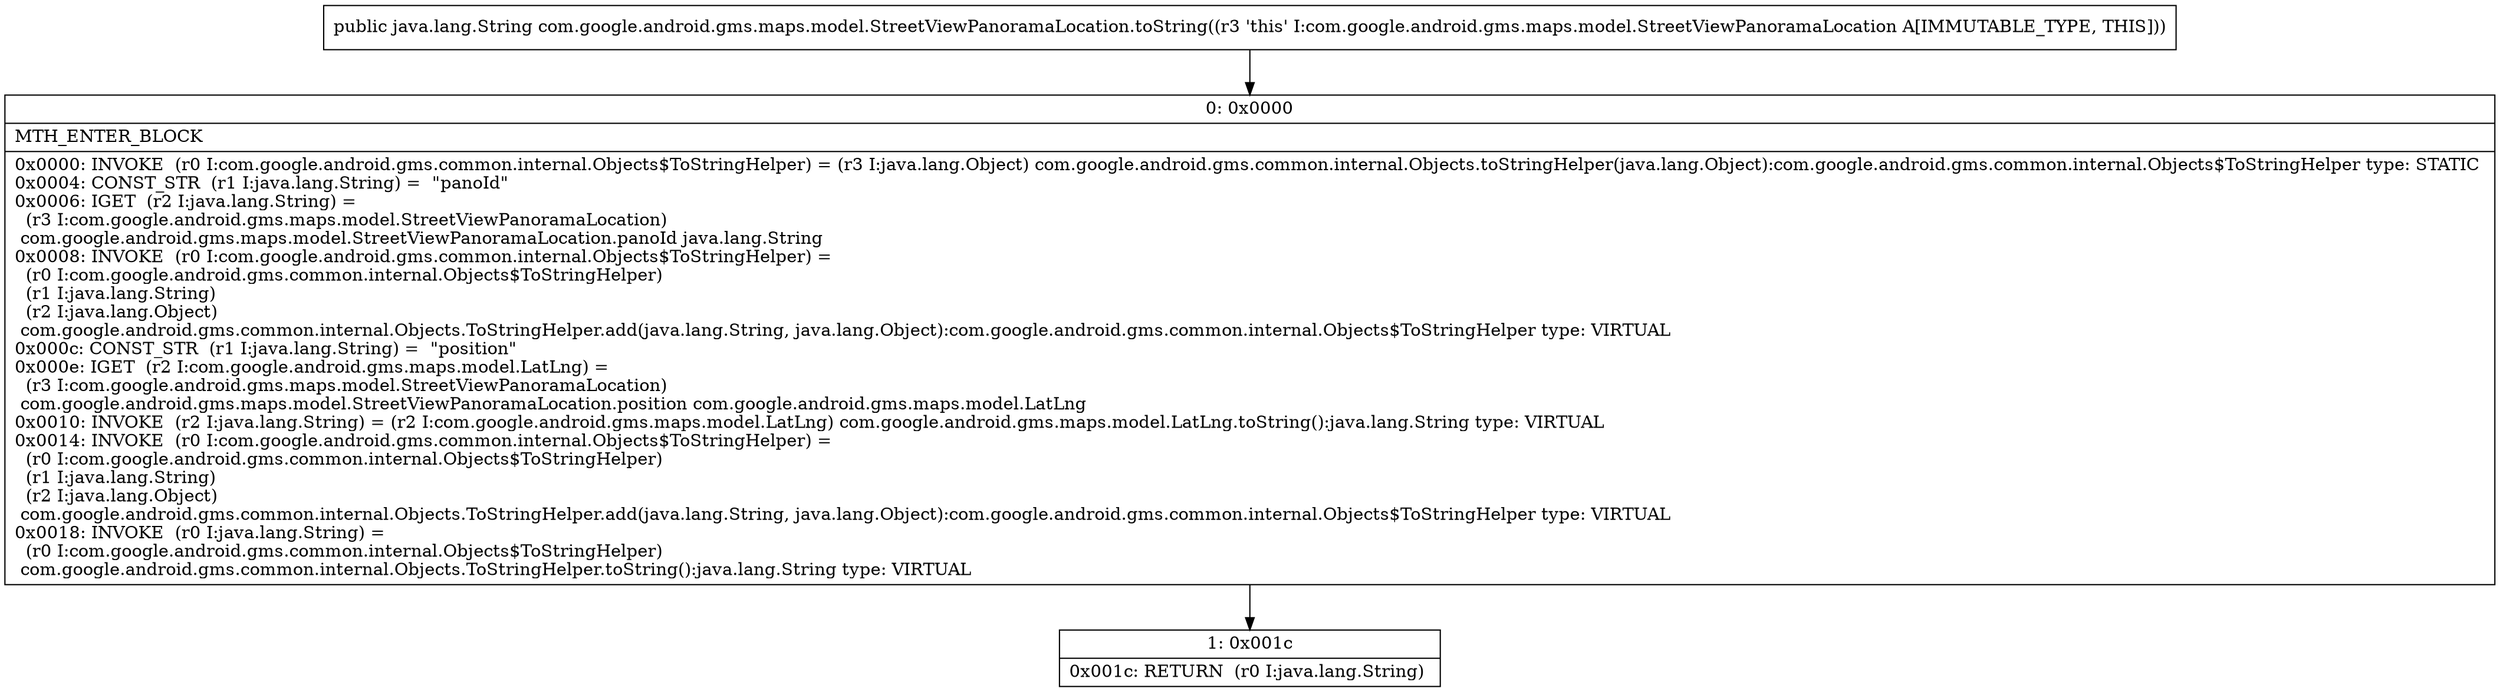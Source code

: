 digraph "CFG forcom.google.android.gms.maps.model.StreetViewPanoramaLocation.toString()Ljava\/lang\/String;" {
Node_0 [shape=record,label="{0\:\ 0x0000|MTH_ENTER_BLOCK\l|0x0000: INVOKE  (r0 I:com.google.android.gms.common.internal.Objects$ToStringHelper) = (r3 I:java.lang.Object) com.google.android.gms.common.internal.Objects.toStringHelper(java.lang.Object):com.google.android.gms.common.internal.Objects$ToStringHelper type: STATIC \l0x0004: CONST_STR  (r1 I:java.lang.String) =  \"panoId\" \l0x0006: IGET  (r2 I:java.lang.String) = \l  (r3 I:com.google.android.gms.maps.model.StreetViewPanoramaLocation)\l com.google.android.gms.maps.model.StreetViewPanoramaLocation.panoId java.lang.String \l0x0008: INVOKE  (r0 I:com.google.android.gms.common.internal.Objects$ToStringHelper) = \l  (r0 I:com.google.android.gms.common.internal.Objects$ToStringHelper)\l  (r1 I:java.lang.String)\l  (r2 I:java.lang.Object)\l com.google.android.gms.common.internal.Objects.ToStringHelper.add(java.lang.String, java.lang.Object):com.google.android.gms.common.internal.Objects$ToStringHelper type: VIRTUAL \l0x000c: CONST_STR  (r1 I:java.lang.String) =  \"position\" \l0x000e: IGET  (r2 I:com.google.android.gms.maps.model.LatLng) = \l  (r3 I:com.google.android.gms.maps.model.StreetViewPanoramaLocation)\l com.google.android.gms.maps.model.StreetViewPanoramaLocation.position com.google.android.gms.maps.model.LatLng \l0x0010: INVOKE  (r2 I:java.lang.String) = (r2 I:com.google.android.gms.maps.model.LatLng) com.google.android.gms.maps.model.LatLng.toString():java.lang.String type: VIRTUAL \l0x0014: INVOKE  (r0 I:com.google.android.gms.common.internal.Objects$ToStringHelper) = \l  (r0 I:com.google.android.gms.common.internal.Objects$ToStringHelper)\l  (r1 I:java.lang.String)\l  (r2 I:java.lang.Object)\l com.google.android.gms.common.internal.Objects.ToStringHelper.add(java.lang.String, java.lang.Object):com.google.android.gms.common.internal.Objects$ToStringHelper type: VIRTUAL \l0x0018: INVOKE  (r0 I:java.lang.String) = \l  (r0 I:com.google.android.gms.common.internal.Objects$ToStringHelper)\l com.google.android.gms.common.internal.Objects.ToStringHelper.toString():java.lang.String type: VIRTUAL \l}"];
Node_1 [shape=record,label="{1\:\ 0x001c|0x001c: RETURN  (r0 I:java.lang.String) \l}"];
MethodNode[shape=record,label="{public java.lang.String com.google.android.gms.maps.model.StreetViewPanoramaLocation.toString((r3 'this' I:com.google.android.gms.maps.model.StreetViewPanoramaLocation A[IMMUTABLE_TYPE, THIS])) }"];
MethodNode -> Node_0;
Node_0 -> Node_1;
}

